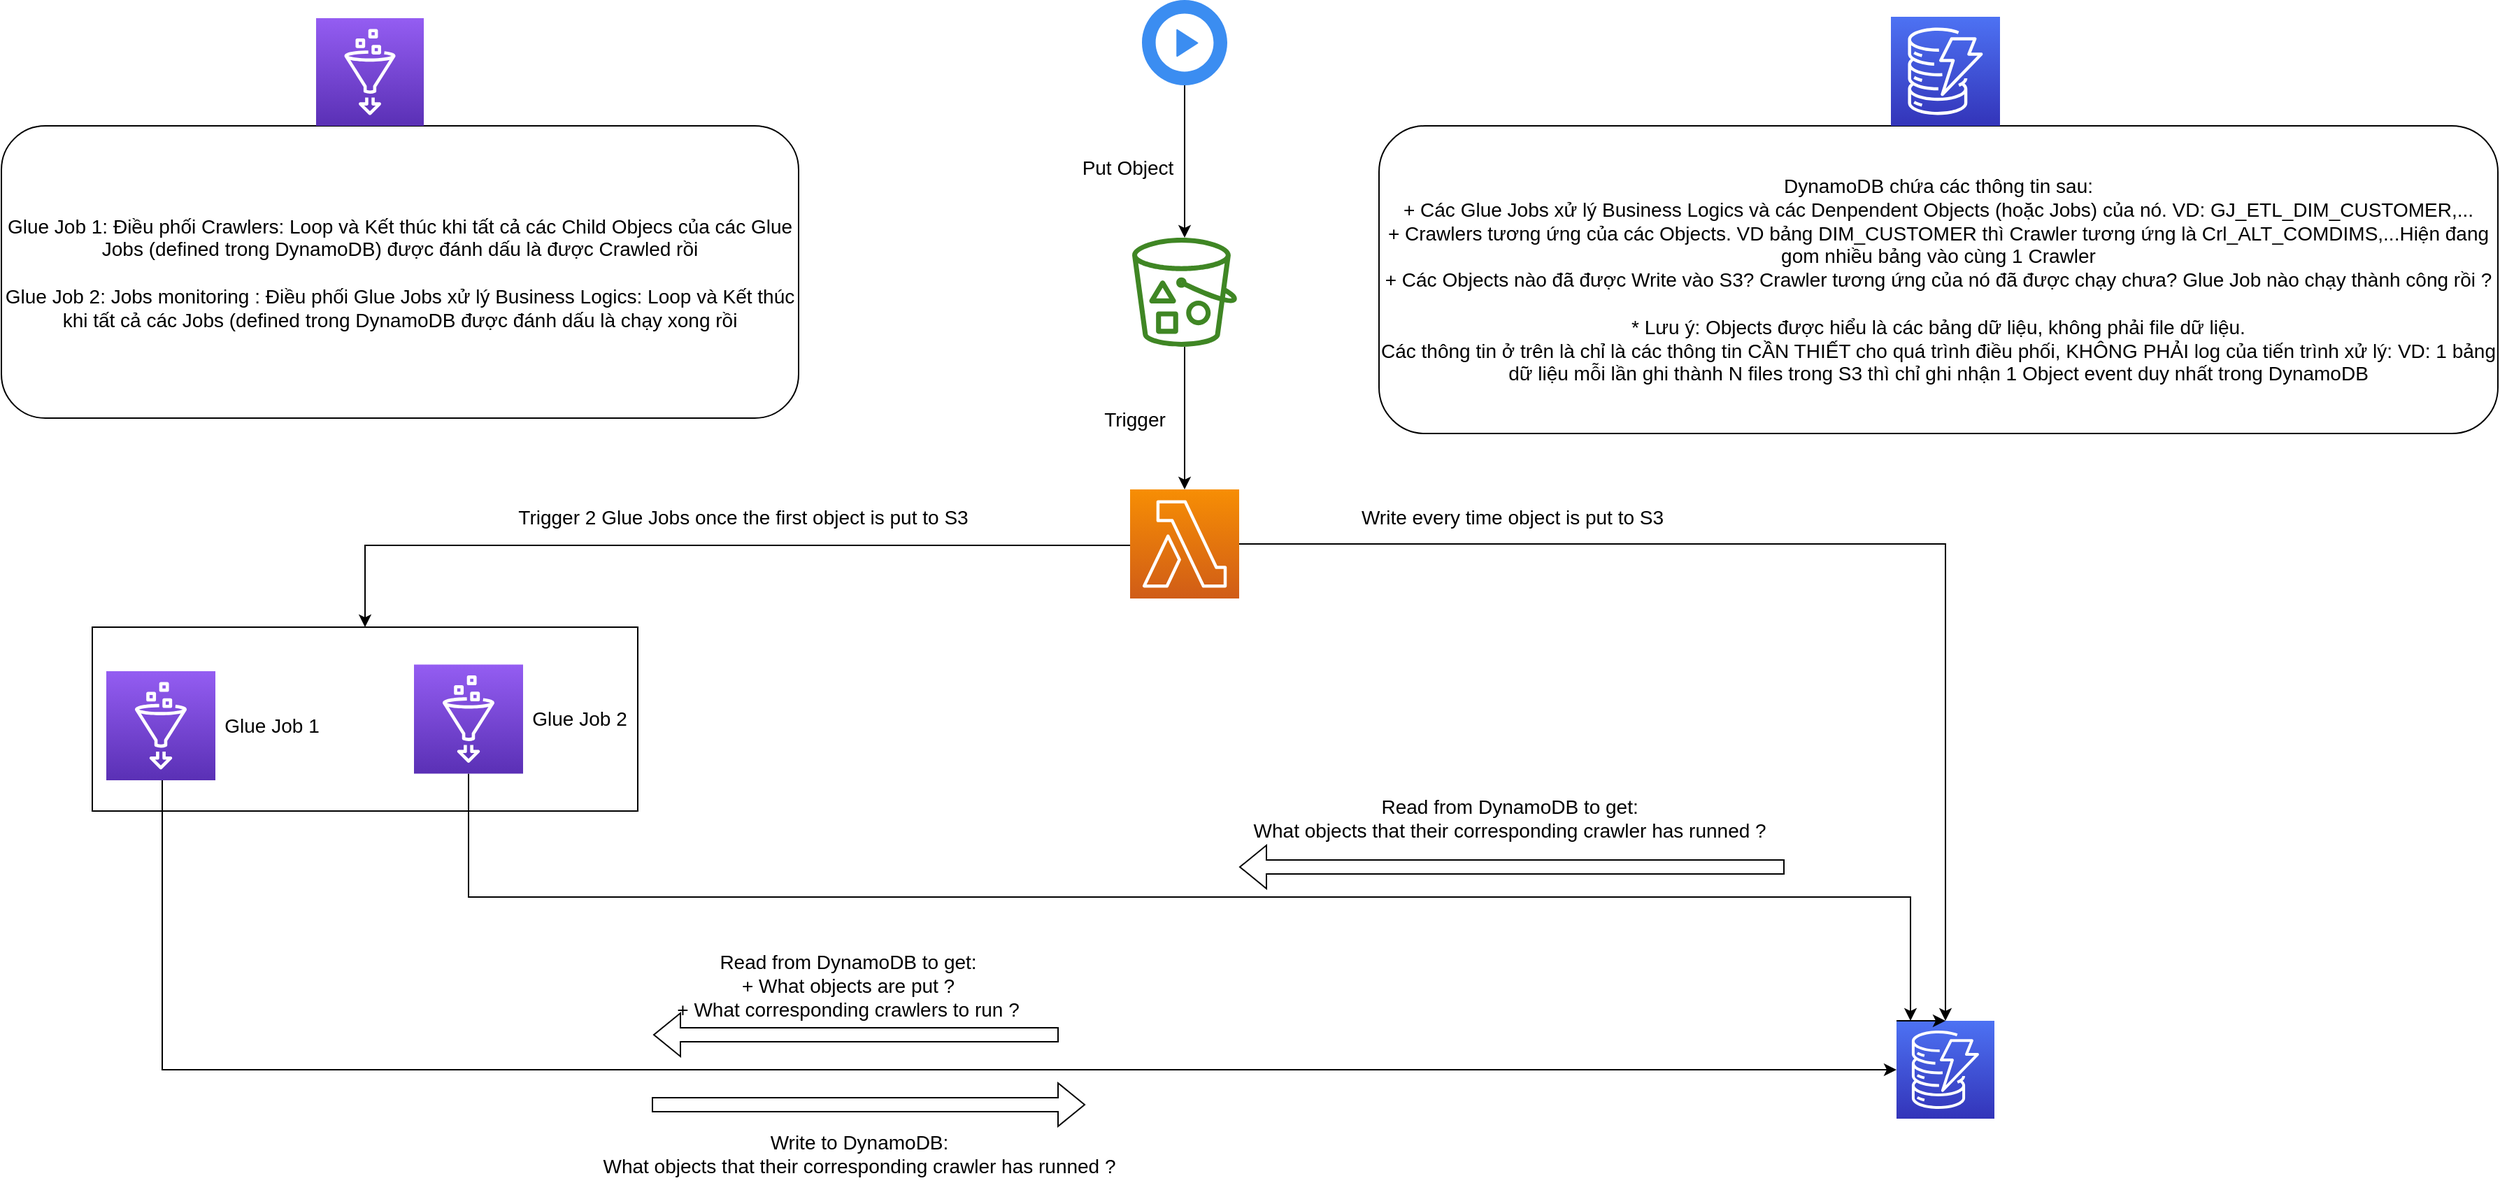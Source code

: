 <mxfile version="18.1.3" type="github"><diagram id="jnpbnyEv6TXeLAlaINPG" name="Page-1"><mxGraphModel dx="3006" dy="899" grid="1" gridSize="10" guides="1" tooltips="1" connect="1" arrows="1" fold="1" page="1" pageScale="1" pageWidth="850" pageHeight="1100" math="0" shadow="0"><root><mxCell id="0"/><mxCell id="1" parent="0"/><mxCell id="CWAUJRwo0TokxymrE2bk-56" value="" style="rounded=0;whiteSpace=wrap;html=1;fontSize=14;" vertex="1" parent="1"><mxGeometry x="-300" y="468.5" width="390" height="131.5" as="geometry"/></mxCell><mxCell id="CWAUJRwo0TokxymrE2bk-1" value="" style="sketch=0;points=[[0,0,0],[0.25,0,0],[0.5,0,0],[0.75,0,0],[1,0,0],[0,1,0],[0.25,1,0],[0.5,1,0],[0.75,1,0],[1,1,0],[0,0.25,0],[0,0.5,0],[0,0.75,0],[1,0.25,0],[1,0.5,0],[1,0.75,0]];outlineConnect=0;fontColor=#232F3E;gradientColor=#4D72F3;gradientDirection=north;fillColor=#3334B9;strokeColor=#ffffff;dashed=0;verticalLabelPosition=bottom;verticalAlign=top;align=center;html=1;fontSize=12;fontStyle=0;aspect=fixed;shape=mxgraph.aws4.resourceIcon;resIcon=mxgraph.aws4.dynamodb;" vertex="1" parent="1"><mxGeometry x="990" y="750" width="70" height="70" as="geometry"/></mxCell><mxCell id="CWAUJRwo0TokxymrE2bk-16" style="edgeStyle=orthogonalEdgeStyle;rounded=0;orthogonalLoop=1;jettySize=auto;html=1;" edge="1" parent="1" source="CWAUJRwo0TokxymrE2bk-3" target="CWAUJRwo0TokxymrE2bk-12"><mxGeometry relative="1" as="geometry"/></mxCell><mxCell id="CWAUJRwo0TokxymrE2bk-3" value="" style="sketch=0;outlineConnect=0;fontColor=#232F3E;gradientColor=none;fillColor=#3F8624;strokeColor=none;dashed=0;verticalLabelPosition=bottom;verticalAlign=top;align=center;html=1;fontSize=12;fontStyle=0;aspect=fixed;pointerEvents=1;shape=mxgraph.aws4.bucket_with_objects;" vertex="1" parent="1"><mxGeometry x="443.5" y="190" width="75" height="78" as="geometry"/></mxCell><mxCell id="CWAUJRwo0TokxymrE2bk-6" style="edgeStyle=orthogonalEdgeStyle;rounded=0;orthogonalLoop=1;jettySize=auto;html=1;" edge="1" parent="1" source="CWAUJRwo0TokxymrE2bk-5" target="CWAUJRwo0TokxymrE2bk-3"><mxGeometry relative="1" as="geometry"/></mxCell><mxCell id="CWAUJRwo0TokxymrE2bk-5" value="" style="sketch=0;html=1;aspect=fixed;strokeColor=none;shadow=0;align=center;verticalAlign=top;fillColor=#3B8DF1;shape=mxgraph.gcp2.play_start" vertex="1" parent="1"><mxGeometry x="450.5" y="20" width="61" height="61" as="geometry"/></mxCell><mxCell id="CWAUJRwo0TokxymrE2bk-7" value="&lt;font style=&quot;font-size: 14px;&quot;&gt;Put Object&lt;/font&gt;" style="text;html=1;align=center;verticalAlign=middle;resizable=0;points=[];autosize=1;strokeColor=none;fillColor=none;" vertex="1" parent="1"><mxGeometry x="400" y="130" width="80" height="20" as="geometry"/></mxCell><mxCell id="CWAUJRwo0TokxymrE2bk-24" style="edgeStyle=orthogonalEdgeStyle;rounded=0;orthogonalLoop=1;jettySize=auto;html=1;entryX=0;entryY=0.5;entryDx=0;entryDy=0;entryPerimeter=0;" edge="1" parent="1" source="CWAUJRwo0TokxymrE2bk-9" target="CWAUJRwo0TokxymrE2bk-1"><mxGeometry relative="1" as="geometry"><Array as="points"><mxPoint x="-250" y="785"/></Array></mxGeometry></mxCell><mxCell id="CWAUJRwo0TokxymrE2bk-9" value="" style="sketch=0;points=[[0,0,0],[0.25,0,0],[0.5,0,0],[0.75,0,0],[1,0,0],[0,1,0],[0.25,1,0],[0.5,1,0],[0.75,1,0],[1,1,0],[0,0.25,0],[0,0.5,0],[0,0.75,0],[1,0.25,0],[1,0.5,0],[1,0.75,0]];outlineConnect=0;fontColor=#232F3E;gradientColor=#945DF2;gradientDirection=north;fillColor=#5A30B5;strokeColor=#ffffff;dashed=0;verticalLabelPosition=bottom;verticalAlign=top;align=center;html=1;fontSize=12;fontStyle=0;aspect=fixed;shape=mxgraph.aws4.resourceIcon;resIcon=mxgraph.aws4.glue;" vertex="1" parent="1"><mxGeometry x="-290" y="500" width="78" height="78" as="geometry"/></mxCell><mxCell id="CWAUJRwo0TokxymrE2bk-37" style="edgeStyle=elbowEdgeStyle;rounded=0;orthogonalLoop=1;jettySize=auto;elbow=vertical;html=1;" edge="1" parent="1" source="CWAUJRwo0TokxymrE2bk-10"><mxGeometry relative="1" as="geometry"><mxPoint x="1000" y="750" as="targetPoint"/></mxGeometry></mxCell><mxCell id="CWAUJRwo0TokxymrE2bk-10" value="" style="sketch=0;points=[[0,0,0],[0.25,0,0],[0.5,0,0],[0.75,0,0],[1,0,0],[0,1,0],[0.25,1,0],[0.5,1,0],[0.75,1,0],[1,1,0],[0,0.25,0],[0,0.5,0],[0,0.75,0],[1,0.25,0],[1,0.5,0],[1,0.75,0]];outlineConnect=0;fontColor=#232F3E;gradientColor=#945DF2;gradientDirection=north;fillColor=#5A30B5;strokeColor=#ffffff;dashed=0;verticalLabelPosition=bottom;verticalAlign=top;align=center;html=1;fontSize=12;fontStyle=0;aspect=fixed;shape=mxgraph.aws4.resourceIcon;resIcon=mxgraph.aws4.glue;" vertex="1" parent="1"><mxGeometry x="-70" y="495.25" width="78" height="78" as="geometry"/></mxCell><mxCell id="CWAUJRwo0TokxymrE2bk-21" style="edgeStyle=orthogonalEdgeStyle;rounded=0;orthogonalLoop=1;jettySize=auto;html=1;entryX=0.5;entryY=0;entryDx=0;entryDy=0;entryPerimeter=0;" edge="1" parent="1" source="CWAUJRwo0TokxymrE2bk-12" target="CWAUJRwo0TokxymrE2bk-1"><mxGeometry relative="1" as="geometry"/></mxCell><mxCell id="CWAUJRwo0TokxymrE2bk-57" style="edgeStyle=elbowEdgeStyle;rounded=0;orthogonalLoop=1;jettySize=auto;elbow=vertical;html=1;fontSize=14;" edge="1" parent="1" source="CWAUJRwo0TokxymrE2bk-12" target="CWAUJRwo0TokxymrE2bk-56"><mxGeometry relative="1" as="geometry"><Array as="points"><mxPoint x="240" y="410"/><mxPoint x="200" y="420"/></Array></mxGeometry></mxCell><mxCell id="CWAUJRwo0TokxymrE2bk-12" value="" style="sketch=0;points=[[0,0,0],[0.25,0,0],[0.5,0,0],[0.75,0,0],[1,0,0],[0,1,0],[0.25,1,0],[0.5,1,0],[0.75,1,0],[1,1,0],[0,0.25,0],[0,0.5,0],[0,0.75,0],[1,0.25,0],[1,0.5,0],[1,0.75,0]];outlineConnect=0;fontColor=#232F3E;gradientColor=#F78E04;gradientDirection=north;fillColor=#D05C17;strokeColor=#ffffff;dashed=0;verticalLabelPosition=bottom;verticalAlign=top;align=center;html=1;fontSize=12;fontStyle=0;aspect=fixed;shape=mxgraph.aws4.resourceIcon;resIcon=mxgraph.aws4.lambda;" vertex="1" parent="1"><mxGeometry x="442" y="370" width="78" height="78" as="geometry"/></mxCell><mxCell id="CWAUJRwo0TokxymrE2bk-18" value="&lt;font style=&quot;font-size: 14px;&quot;&gt;Trigger&lt;/font&gt;" style="text;html=1;align=center;verticalAlign=middle;resizable=0;points=[];autosize=1;strokeColor=none;fillColor=none;" vertex="1" parent="1"><mxGeometry x="415" y="310" width="60" height="20" as="geometry"/></mxCell><mxCell id="CWAUJRwo0TokxymrE2bk-20" style="edgeStyle=orthogonalEdgeStyle;rounded=0;orthogonalLoop=1;jettySize=auto;html=1;exitX=0;exitY=0;exitDx=0;exitDy=0;exitPerimeter=0;entryX=0.5;entryY=0;entryDx=0;entryDy=0;entryPerimeter=0;" edge="1" parent="1" source="CWAUJRwo0TokxymrE2bk-1" target="CWAUJRwo0TokxymrE2bk-1"><mxGeometry relative="1" as="geometry"/></mxCell><mxCell id="CWAUJRwo0TokxymrE2bk-26" value="&lt;font style=&quot;font-size: 14px;&quot;&gt;Trigger 2 Glue Jobs once the first object is put to S3&lt;/font&gt;" style="text;html=1;align=center;verticalAlign=middle;resizable=0;points=[];autosize=1;strokeColor=none;fillColor=none;" vertex="1" parent="1"><mxGeometry x="-5" y="380" width="340" height="20" as="geometry"/></mxCell><mxCell id="CWAUJRwo0TokxymrE2bk-41" value="" style="group" vertex="1" connectable="0" parent="1"><mxGeometry x="101" y="700" width="290" height="60" as="geometry"/></mxCell><mxCell id="CWAUJRwo0TokxymrE2bk-30" value="&lt;font style=&quot;font-size: 14px;&quot;&gt;Read from DynamoDB to get:&lt;br&gt;+ What objects are put ?&lt;br&gt;+ What corresponding crawlers to run ?&lt;/font&gt;" style="text;html=1;align=center;verticalAlign=middle;resizable=0;points=[];autosize=1;strokeColor=none;fillColor=none;" vertex="1" parent="CWAUJRwo0TokxymrE2bk-41"><mxGeometry x="9" width="260" height="50" as="geometry"/></mxCell><mxCell id="CWAUJRwo0TokxymrE2bk-34" value="" style="shape=flexArrow;endArrow=classic;html=1;rounded=0;elbow=vertical;" edge="1" parent="CWAUJRwo0TokxymrE2bk-41"><mxGeometry width="50" height="50" relative="1" as="geometry"><mxPoint x="290" y="60" as="sourcePoint"/><mxPoint y="60" as="targetPoint"/></mxGeometry></mxCell><mxCell id="CWAUJRwo0TokxymrE2bk-42" value="" style="group" vertex="1" connectable="0" parent="1"><mxGeometry x="98" y="810" width="340" height="55" as="geometry"/></mxCell><mxCell id="CWAUJRwo0TokxymrE2bk-33" value="" style="shape=flexArrow;endArrow=classic;html=1;rounded=0;elbow=vertical;" edge="1" parent="CWAUJRwo0TokxymrE2bk-42"><mxGeometry width="50" height="50" relative="1" as="geometry"><mxPoint x="2" as="sourcePoint"/><mxPoint x="312" as="targetPoint"/></mxGeometry></mxCell><mxCell id="CWAUJRwo0TokxymrE2bk-35" value="&lt;font style=&quot;font-size: 14px;&quot;&gt;Write to DynamoDB:&lt;br&gt;What objects that their corresponding crawler has&amp;nbsp;runned ?&lt;/font&gt;" style="text;html=1;align=center;verticalAlign=middle;resizable=0;points=[];autosize=1;strokeColor=none;fillColor=none;" vertex="1" parent="CWAUJRwo0TokxymrE2bk-42"><mxGeometry x="-40" y="15" width="380" height="40" as="geometry"/></mxCell><mxCell id="CWAUJRwo0TokxymrE2bk-43" value="" style="group" vertex="1" connectable="0" parent="1"><mxGeometry x="520" y="590" width="390" height="50" as="geometry"/></mxCell><mxCell id="CWAUJRwo0TokxymrE2bk-38" value="" style="shape=flexArrow;endArrow=classic;html=1;rounded=0;elbow=vertical;" edge="1" parent="CWAUJRwo0TokxymrE2bk-43"><mxGeometry width="50" height="50" relative="1" as="geometry"><mxPoint x="390" y="50" as="sourcePoint"/><mxPoint y="50" as="targetPoint"/></mxGeometry></mxCell><mxCell id="CWAUJRwo0TokxymrE2bk-40" value="&lt;font style=&quot;font-size: 14px;&quot;&gt;Read from DynamoDB to get:&amp;nbsp;&lt;br&gt;What objects that their corresponding crawler has&amp;nbsp;runned ?&amp;nbsp;&lt;/font&gt;" style="text;html=1;align=center;verticalAlign=middle;resizable=0;points=[];autosize=1;strokeColor=none;fillColor=none;" vertex="1" parent="CWAUJRwo0TokxymrE2bk-43"><mxGeometry y="-5" width="390" height="40" as="geometry"/></mxCell><mxCell id="CWAUJRwo0TokxymrE2bk-44" value="&lt;font style=&quot;font-size: 14px;&quot;&gt;Write every time object is put to S3&lt;/font&gt;" style="text;html=1;align=center;verticalAlign=middle;resizable=0;points=[];autosize=1;strokeColor=none;fillColor=none;" vertex="1" parent="1"><mxGeometry x="600" y="380" width="230" height="20" as="geometry"/></mxCell><mxCell id="CWAUJRwo0TokxymrE2bk-45" value="&lt;font style=&quot;font-size: 14px;&quot;&gt;Glue Job 1&lt;/font&gt;" style="text;html=1;align=center;verticalAlign=middle;resizable=0;points=[];autosize=1;strokeColor=none;fillColor=none;" vertex="1" parent="1"><mxGeometry x="-212" y="529" width="80" height="20" as="geometry"/></mxCell><mxCell id="CWAUJRwo0TokxymrE2bk-46" value="&lt;font style=&quot;font-size: 14px;&quot;&gt;Glue Job 2&lt;/font&gt;" style="text;html=1;align=center;verticalAlign=middle;resizable=0;points=[];autosize=1;strokeColor=none;fillColor=none;" vertex="1" parent="1"><mxGeometry x="8" y="524.25" width="80" height="20" as="geometry"/></mxCell><mxCell id="CWAUJRwo0TokxymrE2bk-48" value="&lt;font style=&quot;font-size: 14px;&quot;&gt;Glue Job 1: Điều phối Crawlers: Loop và Kết thúc khi tất cả các Child Objecs của các Glue Jobs (defined trong DynamoDB) được đánh dấu là được Crawled rồi&lt;br&gt;&lt;br&gt;Glue Job 2: Jobs monitoring : Điều phối Glue Jobs xử lý Business Logics: Loop và Kết thúc khi tất cả các Jobs (defined trong DynamoDB được đánh dấu là chạy xong rồi&lt;/font&gt;" style="rounded=1;whiteSpace=wrap;html=1;" vertex="1" parent="1"><mxGeometry x="-365" y="110" width="570" height="209" as="geometry"/></mxCell><mxCell id="CWAUJRwo0TokxymrE2bk-51" value="" style="sketch=0;points=[[0,0,0],[0.25,0,0],[0.5,0,0],[0.75,0,0],[1,0,0],[0,1,0],[0.25,1,0],[0.5,1,0],[0.75,1,0],[1,1,0],[0,0.25,0],[0,0.5,0],[0,0.75,0],[1,0.25,0],[1,0.5,0],[1,0.75,0]];outlineConnect=0;fontColor=#232F3E;gradientColor=#945DF2;gradientDirection=north;fillColor=#5A30B5;strokeColor=#ffffff;dashed=0;verticalLabelPosition=bottom;verticalAlign=top;align=center;html=1;fontSize=12;fontStyle=0;aspect=fixed;shape=mxgraph.aws4.resourceIcon;resIcon=mxgraph.aws4.glue;" vertex="1" parent="1"><mxGeometry x="-140" y="33" width="77" height="77" as="geometry"/></mxCell><mxCell id="CWAUJRwo0TokxymrE2bk-52" value="DynamoDB chứa các thông tin sau:&lt;br&gt;+ Các Glue Jobs xử lý Business Logics và các Denpendent Objects (hoặc Jobs) của nó. VD: GJ_ETL_DIM_CUSTOMER,...&lt;br&gt;+ Crawlers tương ứng của các Objects. VD bảng DIM_CUSTOMER thì Crawler tương ứng là Crl_ALT_COMDIMS,...Hiện đang gom nhiều bảng vào cùng 1 Crawler&lt;br&gt;+ Các Objects nào đã được Write vào S3? Crawler tương ứng của nó đã được chạy chưa? Glue Job nào chạy thành công rồi ?&lt;br&gt;&lt;br&gt;* Lưu ý: Objects được hiểu là các bảng dữ liệu, không phải file dữ liệu.&lt;br&gt;Các thông tin ở trên là chỉ là các thông tin CẦN THIẾT cho quá trình điều phối, KHÔNG PHẢI log của tiến trình xử lý: VD: 1 bảng dữ liệu mỗi lần ghi thành N files trong S3 thì chỉ ghi nhận 1 Object event duy nhất trong DynamoDB" style="rounded=1;whiteSpace=wrap;html=1;fontSize=14;" vertex="1" parent="1"><mxGeometry x="620" y="110" width="800" height="220" as="geometry"/></mxCell><mxCell id="CWAUJRwo0TokxymrE2bk-53" value="" style="sketch=0;points=[[0,0,0],[0.25,0,0],[0.5,0,0],[0.75,0,0],[1,0,0],[0,1,0],[0.25,1,0],[0.5,1,0],[0.75,1,0],[1,1,0],[0,0.25,0],[0,0.5,0],[0,0.75,0],[1,0.25,0],[1,0.5,0],[1,0.75,0]];outlineConnect=0;fontColor=#232F3E;gradientColor=#4D72F3;gradientDirection=north;fillColor=#3334B9;strokeColor=#ffffff;dashed=0;verticalLabelPosition=bottom;verticalAlign=top;align=center;html=1;fontSize=12;fontStyle=0;aspect=fixed;shape=mxgraph.aws4.resourceIcon;resIcon=mxgraph.aws4.dynamodb;" vertex="1" parent="1"><mxGeometry x="986" y="32" width="78" height="78" as="geometry"/></mxCell><mxCell id="CWAUJRwo0TokxymrE2bk-58" value="" style="sketch=0;points=[[0,0,0],[0.25,0,0],[0.5,0,0],[0.75,0,0],[1,0,0],[0,1,0],[0.25,1,0],[0.5,1,0],[0.75,1,0],[1,1,0],[0,0.25,0],[0,0.5,0],[0,0.75,0],[1,0.25,0],[1,0.5,0],[1,0.75,0]];outlineConnect=0;fontColor=#232F3E;gradientColor=#945DF2;gradientDirection=north;fillColor=#5A30B5;strokeColor=#ffffff;dashed=0;verticalLabelPosition=bottom;verticalAlign=top;align=center;html=1;fontSize=12;fontStyle=0;aspect=fixed;shape=mxgraph.aws4.resourceIcon;resIcon=mxgraph.aws4.glue;" vertex="1" parent="1"><mxGeometry x="-290" y="500" width="78" height="78" as="geometry"/></mxCell></root></mxGraphModel></diagram></mxfile>